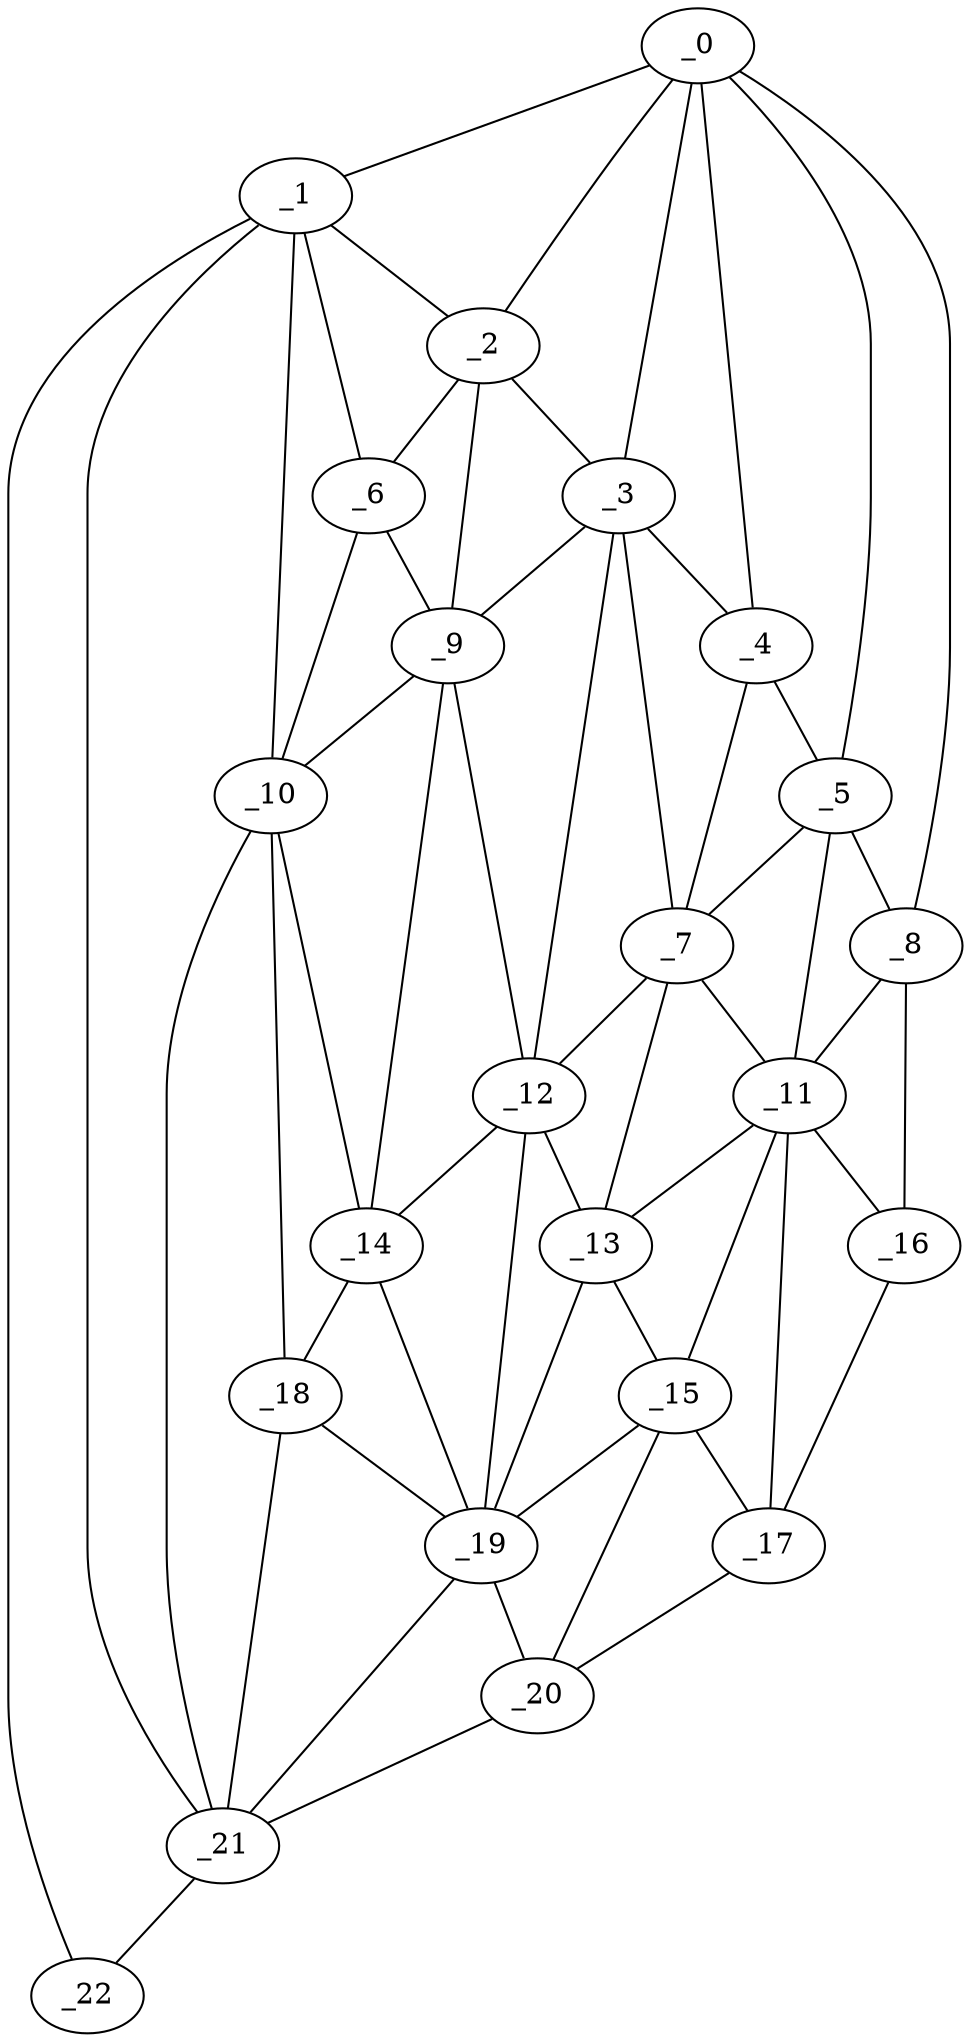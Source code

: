 graph "obj22__135.gxl" {
	_0	 [x=43,
		y=123];
	_1	 [x=45,
		y=12];
	_0 -- _1	 [valence=1];
	_2	 [x=58,
		y=72];
	_0 -- _2	 [valence=1];
	_3	 [x=58,
		y=84];
	_0 -- _3	 [valence=1];
	_4	 [x=58,
		y=93];
	_0 -- _4	 [valence=2];
	_5	 [x=58,
		y=103];
	_0 -- _5	 [valence=1];
	_8	 [x=68,
		y=124];
	_0 -- _8	 [valence=1];
	_1 -- _2	 [valence=2];
	_6	 [x=62,
		y=61];
	_1 -- _6	 [valence=1];
	_10	 [x=73,
		y=59];
	_1 -- _10	 [valence=2];
	_21	 [x=87,
		y=52];
	_1 -- _21	 [valence=2];
	_22	 [x=88,
		y=7];
	_1 -- _22	 [valence=1];
	_2 -- _3	 [valence=2];
	_2 -- _6	 [valence=2];
	_9	 [x=70,
		y=71];
	_2 -- _9	 [valence=2];
	_3 -- _4	 [valence=2];
	_7	 [x=68,
		y=91];
	_3 -- _7	 [valence=2];
	_3 -- _9	 [valence=2];
	_12	 [x=75,
		y=80];
	_3 -- _12	 [valence=1];
	_4 -- _5	 [valence=2];
	_4 -- _7	 [valence=2];
	_5 -- _7	 [valence=1];
	_5 -- _8	 [valence=1];
	_11	 [x=74,
		y=101];
	_5 -- _11	 [valence=2];
	_6 -- _9	 [valence=1];
	_6 -- _10	 [valence=2];
	_7 -- _11	 [valence=2];
	_7 -- _12	 [valence=1];
	_13	 [x=75,
		y=90];
	_7 -- _13	 [valence=2];
	_8 -- _11	 [valence=2];
	_16	 [x=82,
		y=118];
	_8 -- _16	 [valence=1];
	_9 -- _10	 [valence=2];
	_9 -- _12	 [valence=2];
	_14	 [x=79,
		y=73];
	_9 -- _14	 [valence=1];
	_10 -- _14	 [valence=2];
	_18	 [x=85,
		y=70];
	_10 -- _18	 [valence=2];
	_10 -- _21	 [valence=2];
	_11 -- _13	 [valence=2];
	_15	 [x=80,
		y=95];
	_11 -- _15	 [valence=2];
	_11 -- _16	 [valence=1];
	_17	 [x=84,
		y=105];
	_11 -- _17	 [valence=2];
	_12 -- _13	 [valence=2];
	_12 -- _14	 [valence=1];
	_19	 [x=85,
		y=86];
	_12 -- _19	 [valence=1];
	_13 -- _15	 [valence=2];
	_13 -- _19	 [valence=1];
	_14 -- _18	 [valence=1];
	_14 -- _19	 [valence=2];
	_15 -- _17	 [valence=2];
	_15 -- _19	 [valence=2];
	_20	 [x=85,
		y=93];
	_15 -- _20	 [valence=1];
	_16 -- _17	 [valence=1];
	_17 -- _20	 [valence=1];
	_18 -- _19	 [valence=2];
	_18 -- _21	 [valence=1];
	_19 -- _20	 [valence=1];
	_19 -- _21	 [valence=2];
	_20 -- _21	 [valence=1];
	_21 -- _22	 [valence=1];
}
